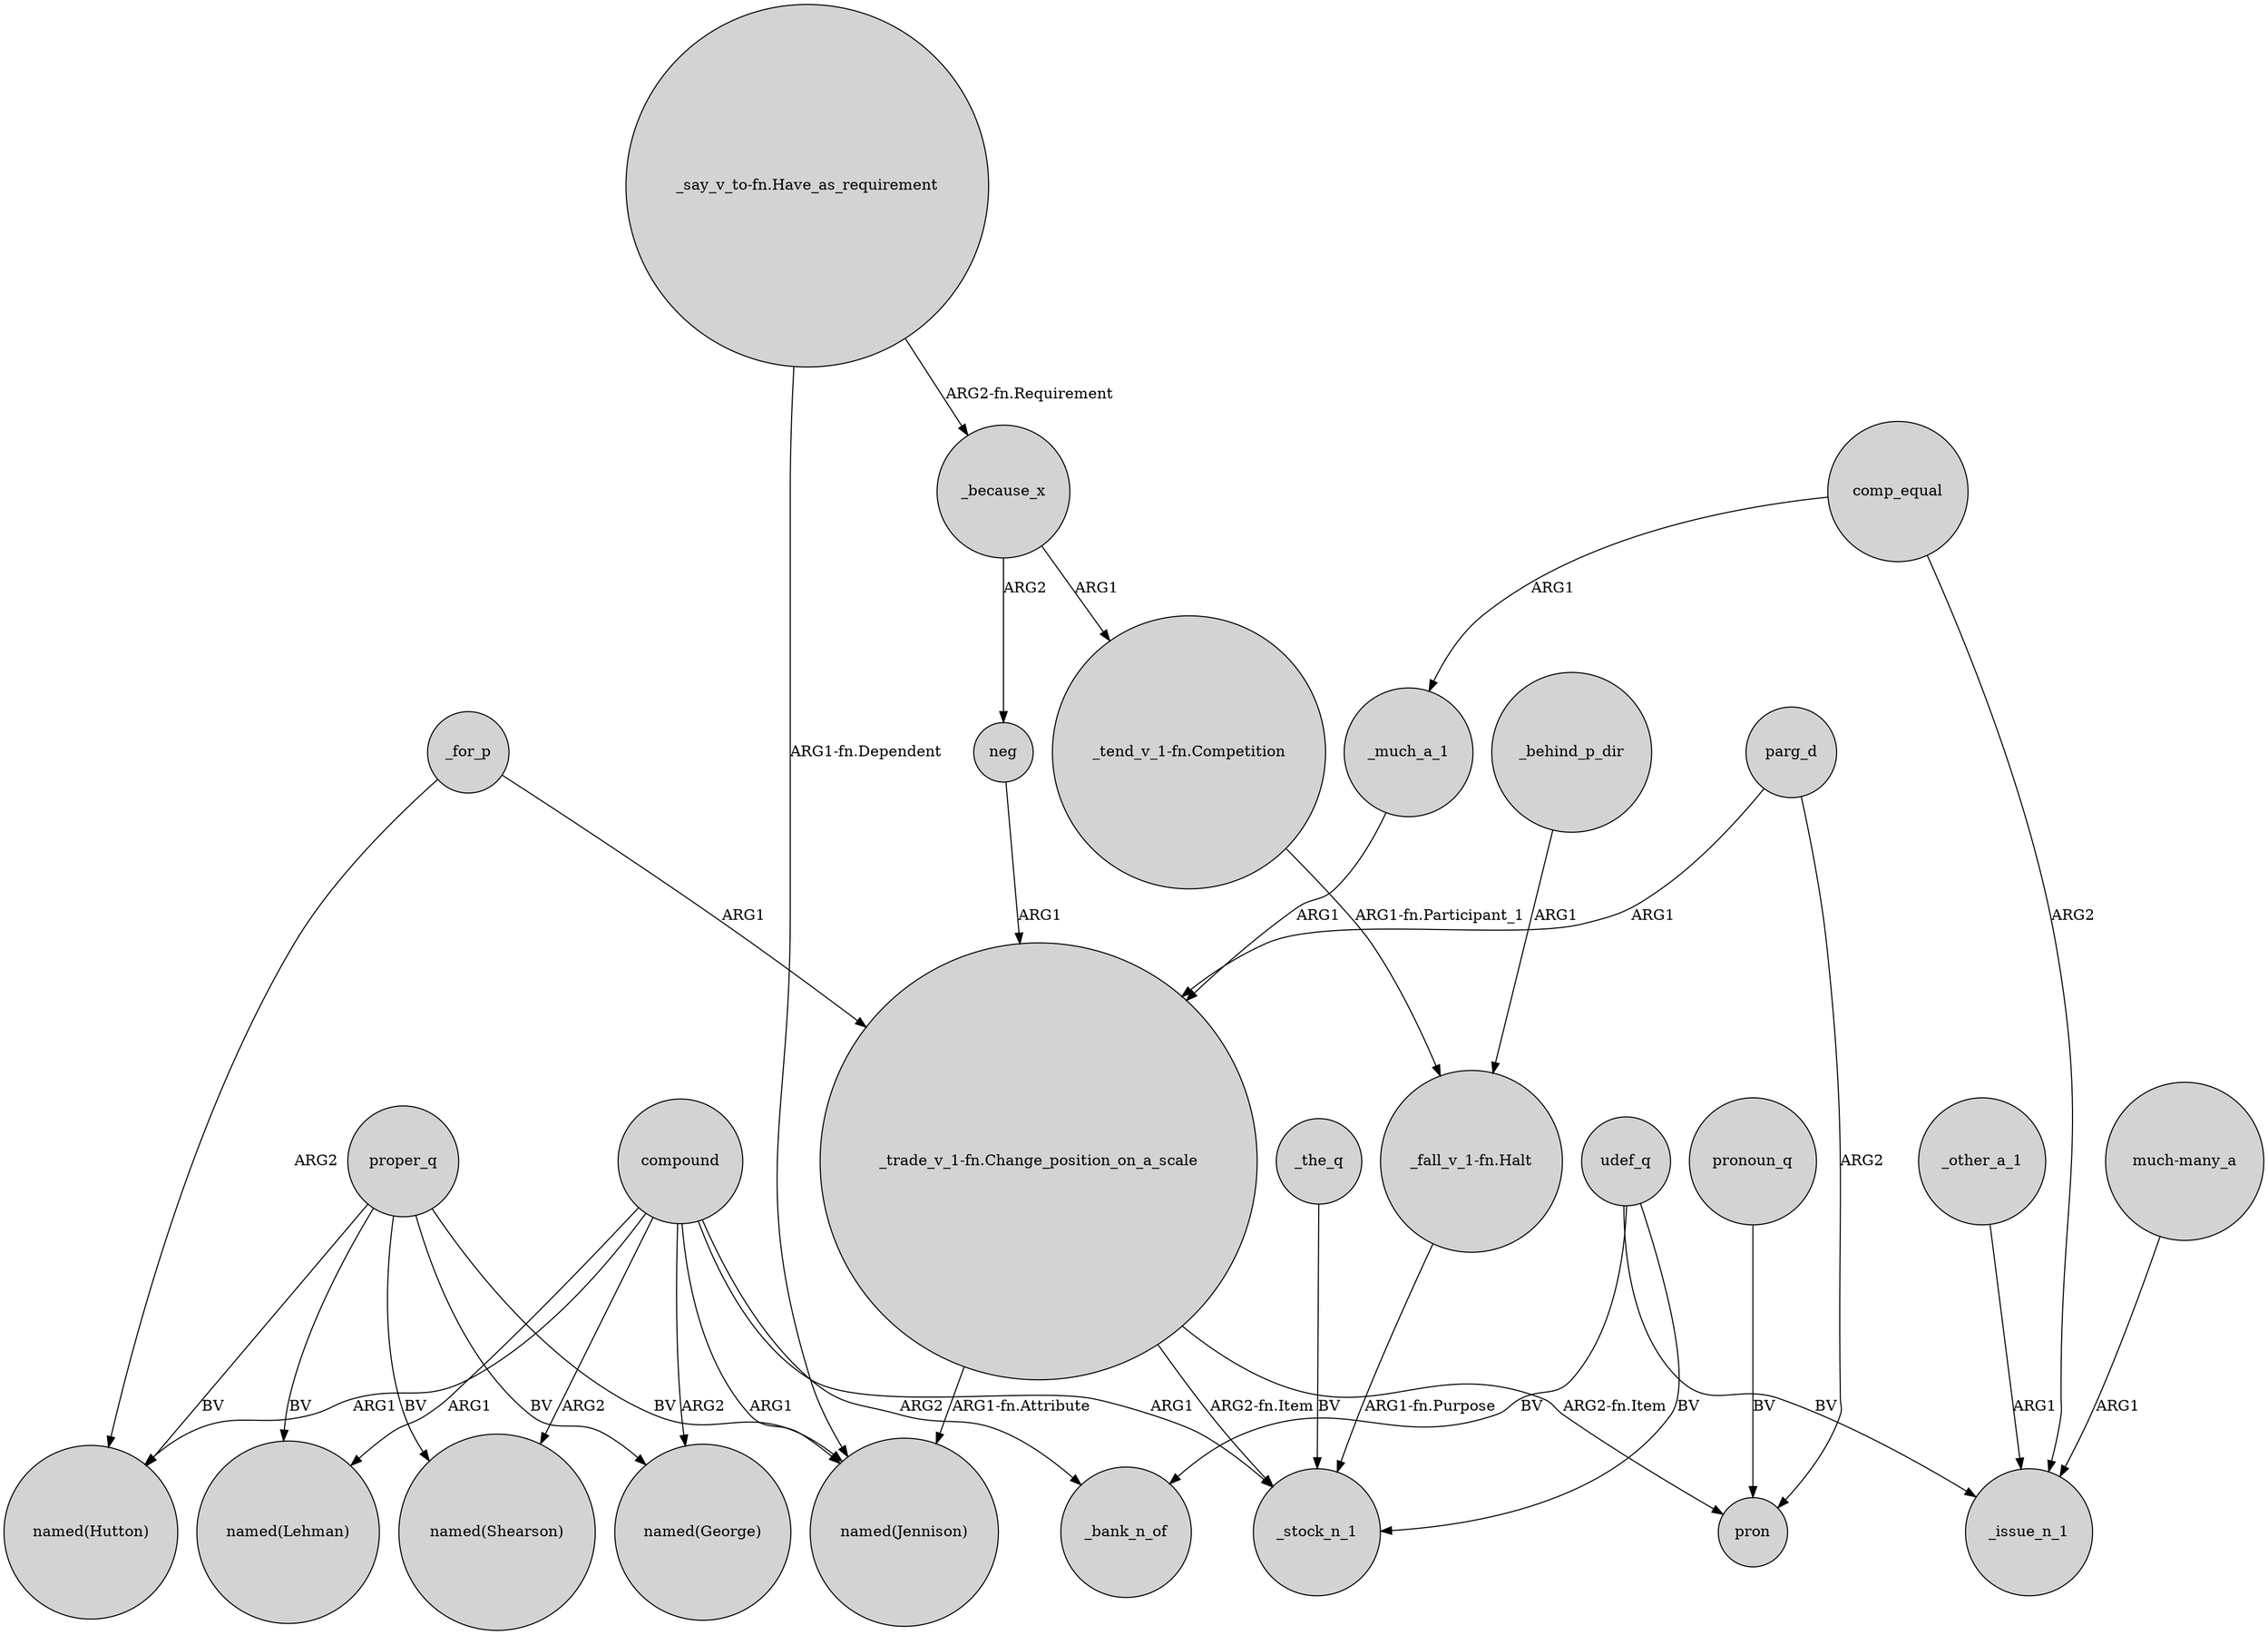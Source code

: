 digraph {
	node [shape=circle style=filled]
	compound -> "named(Hutton)" [label=ARG1]
	compound -> "named(Jennison)" [label=ARG1]
	compound -> "named(Shearson)" [label=ARG2]
	_for_p -> "_trade_v_1-fn.Change_position_on_a_scale" [label=ARG1]
	"_say_v_to-fn.Have_as_requirement" -> "named(Jennison)" [label="ARG1-fn.Dependent"]
	parg_d -> pron [label=ARG2]
	"_tend_v_1-fn.Competition" -> "_fall_v_1-fn.Halt" [label="ARG1-fn.Participant_1"]
	udef_q -> _bank_n_of [label=BV]
	proper_q -> "named(Hutton)" [label=BV]
	"much-many_a" -> _issue_n_1 [label=ARG1]
	_behind_p_dir -> "_fall_v_1-fn.Halt" [label=ARG1]
	"_say_v_to-fn.Have_as_requirement" -> _because_x [label="ARG2-fn.Requirement"]
	proper_q -> "named(Shearson)" [label=BV]
	"_trade_v_1-fn.Change_position_on_a_scale" -> "named(Jennison)" [label="ARG1-fn.Attribute"]
	"_fall_v_1-fn.Halt" -> _stock_n_1 [label="ARG1-fn.Purpose"]
	parg_d -> "_trade_v_1-fn.Change_position_on_a_scale" [label=ARG1]
	compound -> _stock_n_1 [label=ARG1]
	_much_a_1 -> "_trade_v_1-fn.Change_position_on_a_scale" [label=ARG1]
	pronoun_q -> pron [label=BV]
	_the_q -> _stock_n_1 [label=BV]
	udef_q -> _stock_n_1 [label=BV]
	proper_q -> "named(George)" [label=BV]
	proper_q -> "named(Jennison)" [label=BV]
	"_trade_v_1-fn.Change_position_on_a_scale" -> pron [label="ARG2-fn.Item"]
	_because_x -> "_tend_v_1-fn.Competition" [label=ARG1]
	neg -> "_trade_v_1-fn.Change_position_on_a_scale" [label=ARG1]
	_for_p -> "named(Hutton)" [label=ARG2]
	udef_q -> _issue_n_1 [label=BV]
	proper_q -> "named(Lehman)" [label=BV]
	"_trade_v_1-fn.Change_position_on_a_scale" -> _stock_n_1 [label="ARG2-fn.Item"]
	_other_a_1 -> _issue_n_1 [label=ARG1]
	comp_equal -> _much_a_1 [label=ARG1]
	compound -> _bank_n_of [label=ARG2]
	comp_equal -> _issue_n_1 [label=ARG2]
	compound -> "named(Lehman)" [label=ARG1]
	compound -> "named(George)" [label=ARG2]
	_because_x -> neg [label=ARG2]
}
